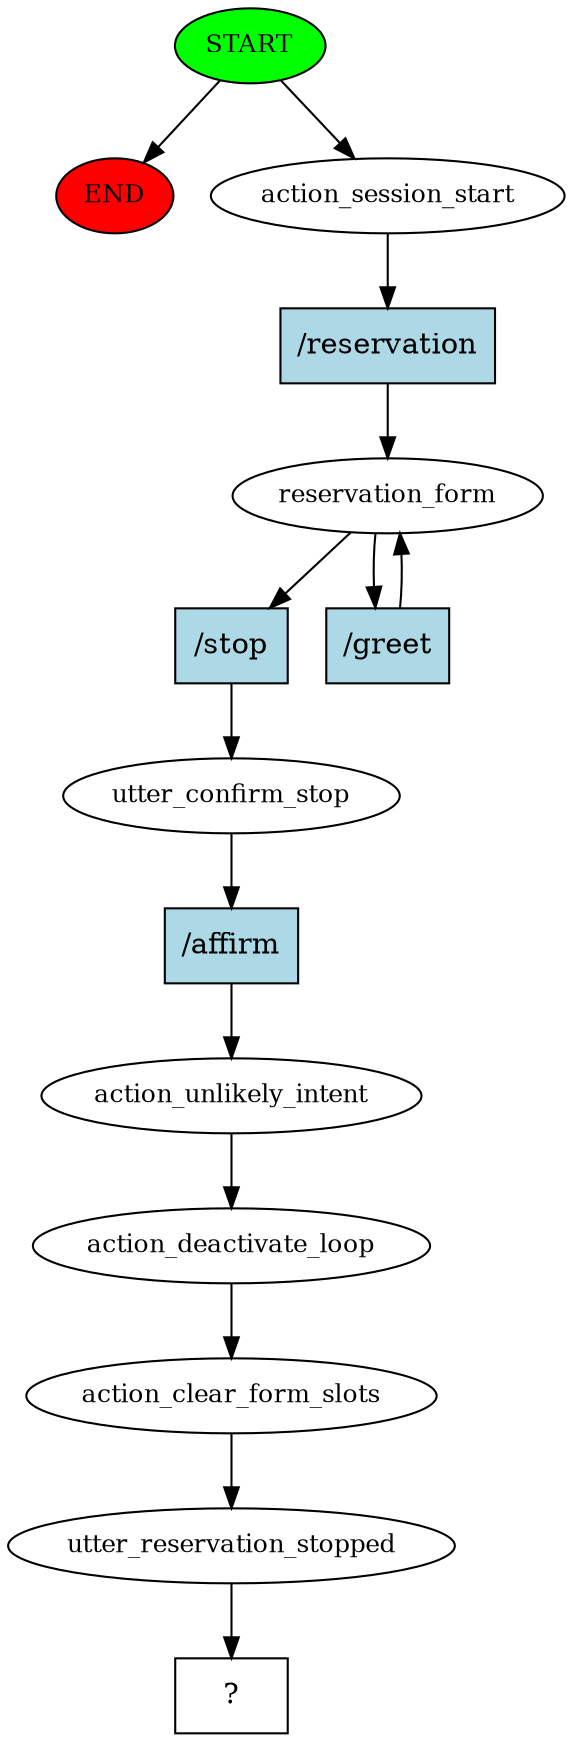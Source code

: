 digraph  {
0 [class="start active", fillcolor=green, fontsize=12, label=START, style=filled];
"-1" [class=end, fillcolor=red, fontsize=12, label=END, style=filled];
1 [class=active, fontsize=12, label=action_session_start];
2 [class=active, fontsize=12, label=reservation_form];
4 [class=active, fontsize=12, label=utter_confirm_stop];
5 [class=active, fontsize=12, label=action_unlikely_intent];
6 [class=active, fontsize=12, label=action_deactivate_loop];
7 [class=active, fontsize=12, label=action_clear_form_slots];
8 [class=active, fontsize=12, label=utter_reservation_stopped];
9 [class="intent dashed active", label="  ?  ", shape=rect];
10 [class="intent active", fillcolor=lightblue, label="/reservation", shape=rect, style=filled];
11 [class="intent active", fillcolor=lightblue, label="/stop", shape=rect, style=filled];
12 [class="intent active", fillcolor=lightblue, label="/greet", shape=rect, style=filled];
13 [class="intent active", fillcolor=lightblue, label="/affirm", shape=rect, style=filled];
0 -> "-1"  [class="", key=NONE, label=""];
0 -> 1  [class=active, key=NONE, label=""];
1 -> 10  [class=active, key=0];
2 -> 11  [class=active, key=0];
2 -> 12  [class=active, key=0];
4 -> 13  [class=active, key=0];
5 -> 6  [class=active, key=NONE, label=""];
6 -> 7  [class=active, key=NONE, label=""];
7 -> 8  [class=active, key=NONE, label=""];
8 -> 9  [class=active, key=NONE, label=""];
10 -> 2  [class=active, key=0];
11 -> 4  [class=active, key=0];
12 -> 2  [class=active, key=0];
13 -> 5  [class=active, key=0];
}
